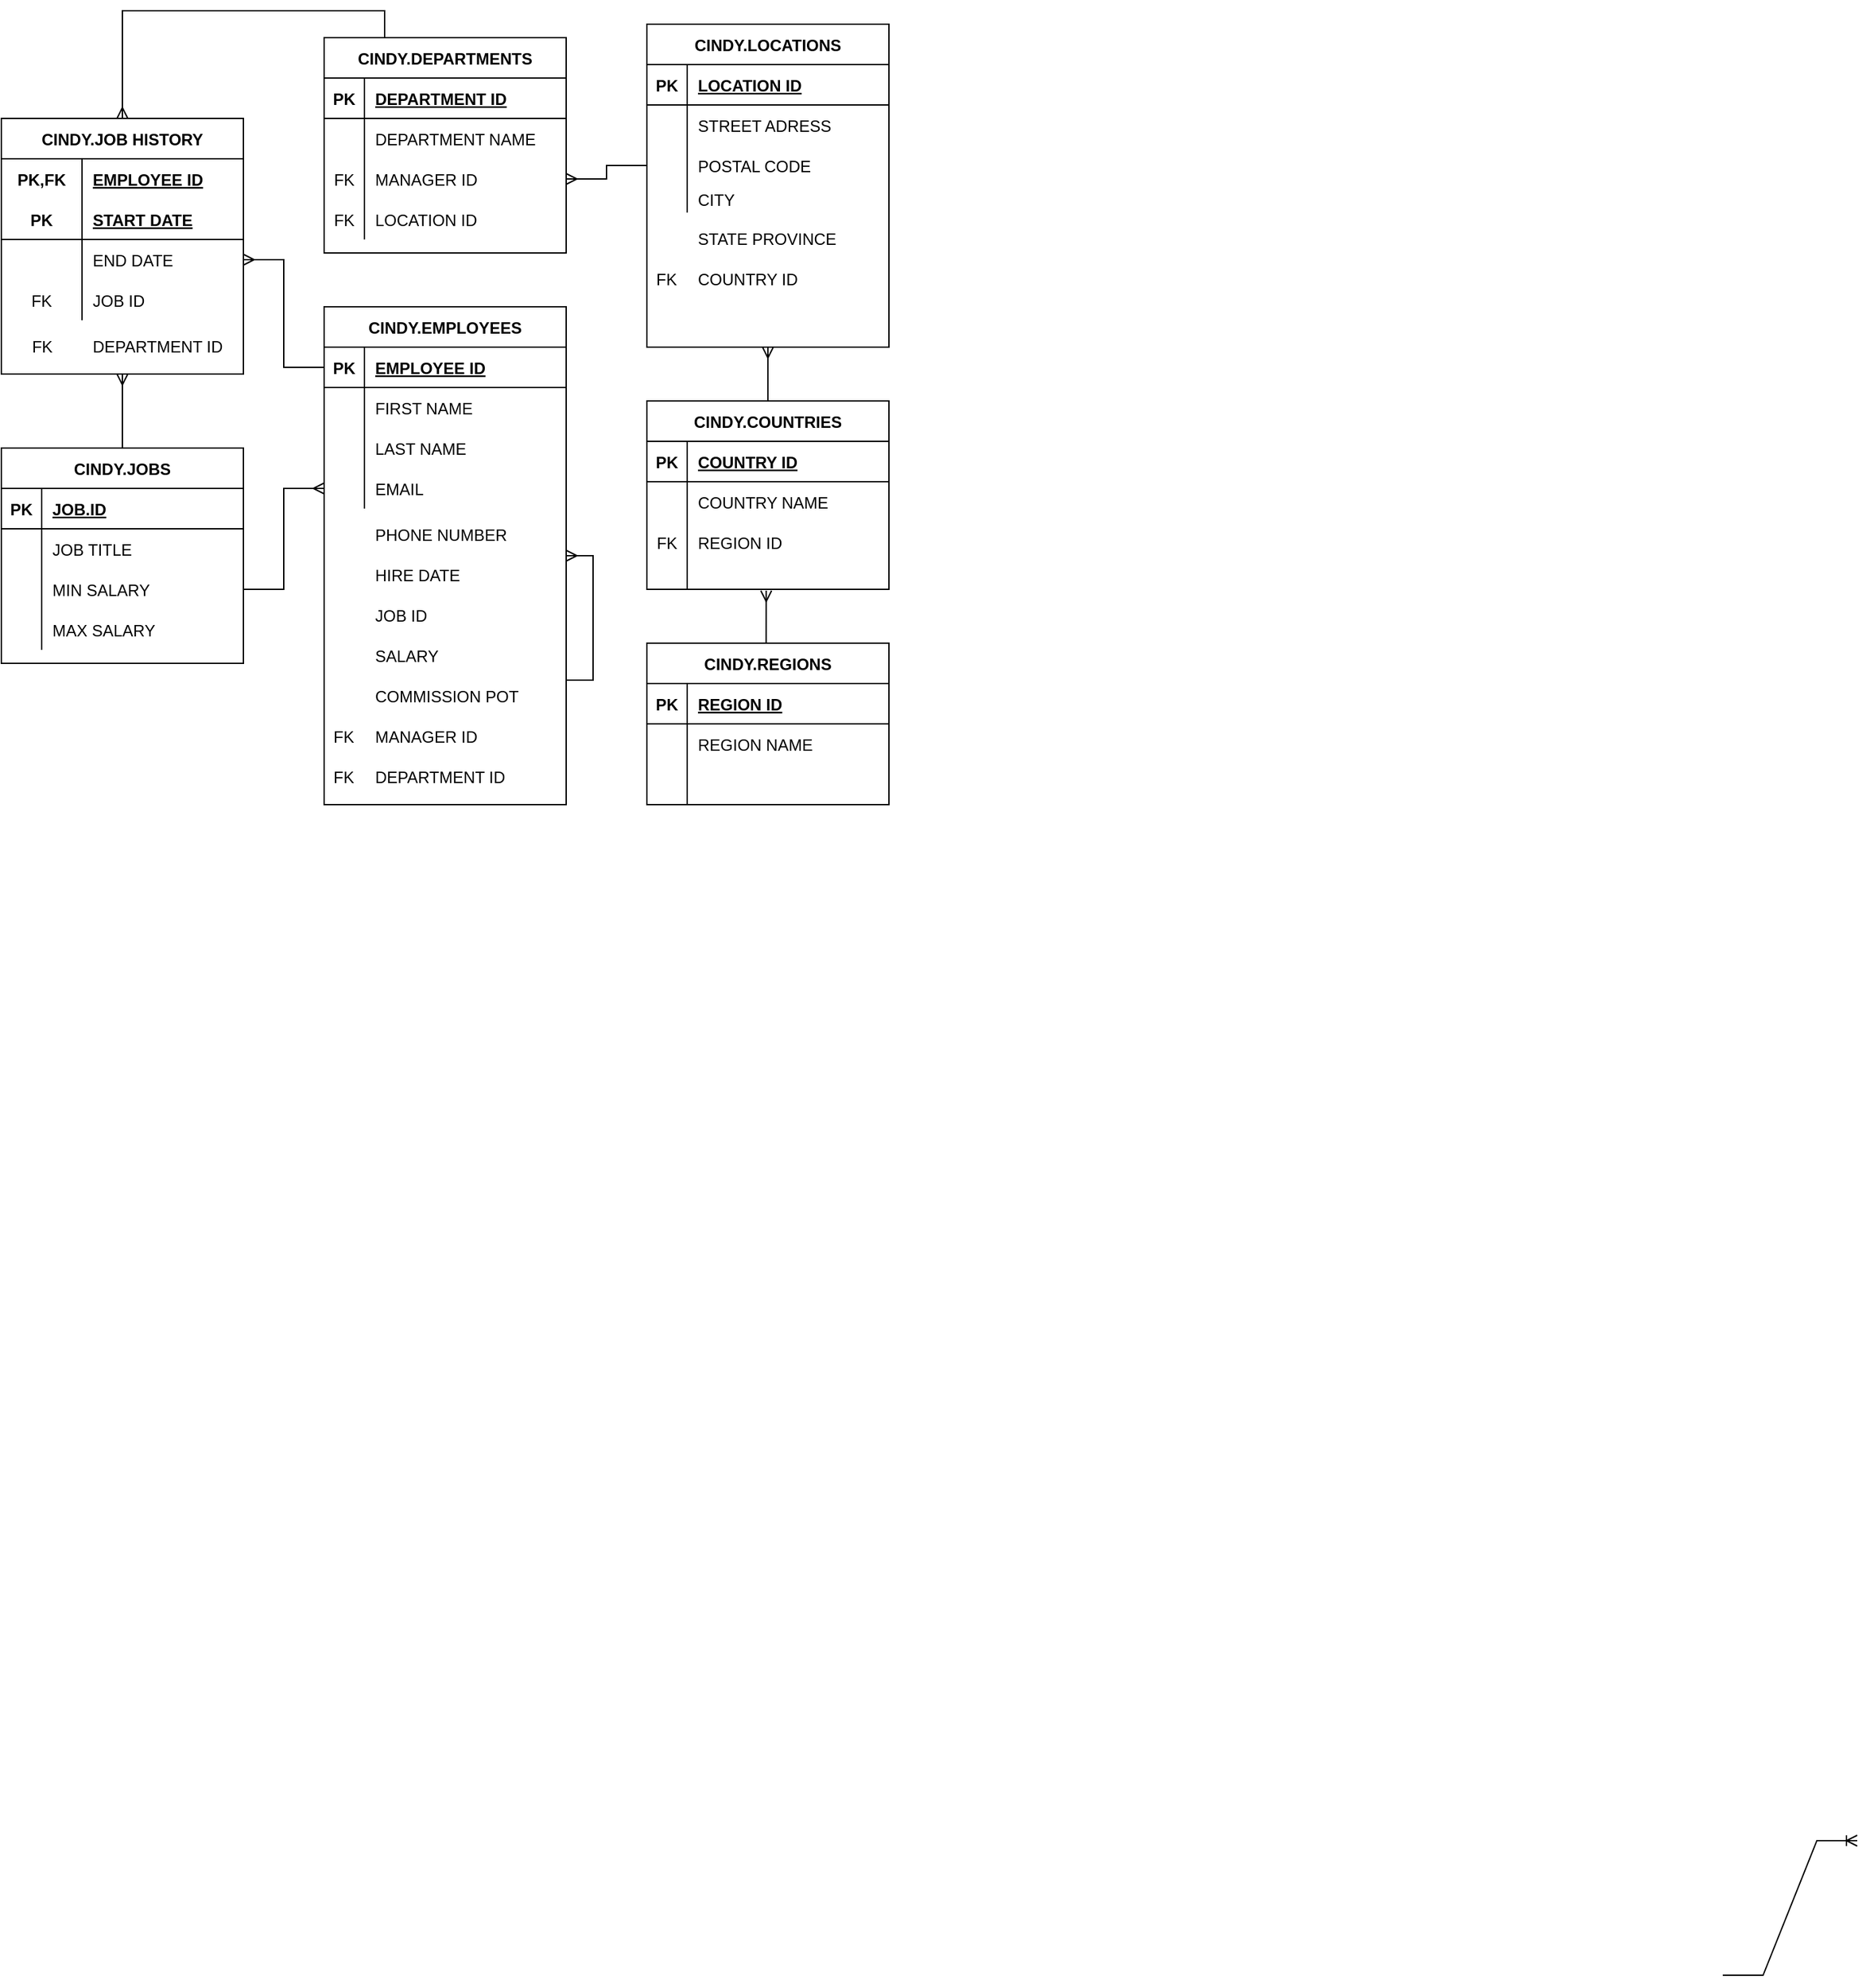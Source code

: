 <mxfile version="15.8.3" type="github">
  <diagram id="pOY-rsx9cFz3gy5gLSqU" name="Page-1">
    <mxGraphModel dx="2468" dy="2109" grid="1" gridSize="10" guides="1" tooltips="1" connect="1" arrows="1" fold="1" page="1" pageScale="1" pageWidth="850" pageHeight="1100" math="0" shadow="0">
      <root>
        <mxCell id="0" />
        <mxCell id="1" parent="0" />
        <mxCell id="lCEs-GJombNqPyr6FH18-153" style="edgeStyle=orthogonalEdgeStyle;rounded=0;orthogonalLoop=1;jettySize=auto;html=1;exitX=0.5;exitY=0;exitDx=0;exitDy=0;entryX=0.5;entryY=1;entryDx=0;entryDy=0;endArrow=ERmany;endFill=0;" edge="1" parent="1" source="lCEs-GJombNqPyr6FH18-1" target="lCEs-GJombNqPyr6FH18-27">
          <mxGeometry relative="1" as="geometry" />
        </mxCell>
        <mxCell id="lCEs-GJombNqPyr6FH18-1" value="CINDY.JOBS" style="shape=table;startSize=30;container=1;collapsible=1;childLayout=tableLayout;fixedRows=1;rowLines=0;fontStyle=1;align=center;resizeLast=1;" vertex="1" parent="1">
          <mxGeometry x="-1550" y="-745" width="180" height="160" as="geometry" />
        </mxCell>
        <mxCell id="lCEs-GJombNqPyr6FH18-2" value="" style="shape=partialRectangle;collapsible=0;dropTarget=0;pointerEvents=0;fillColor=none;top=0;left=0;bottom=1;right=0;points=[[0,0.5],[1,0.5]];portConstraint=eastwest;" vertex="1" parent="lCEs-GJombNqPyr6FH18-1">
          <mxGeometry y="30" width="180" height="30" as="geometry" />
        </mxCell>
        <mxCell id="lCEs-GJombNqPyr6FH18-3" value="PK" style="shape=partialRectangle;connectable=0;fillColor=none;top=0;left=0;bottom=0;right=0;fontStyle=1;overflow=hidden;" vertex="1" parent="lCEs-GJombNqPyr6FH18-2">
          <mxGeometry width="30" height="30" as="geometry">
            <mxRectangle width="30" height="30" as="alternateBounds" />
          </mxGeometry>
        </mxCell>
        <mxCell id="lCEs-GJombNqPyr6FH18-4" value="JOB.ID" style="shape=partialRectangle;connectable=0;fillColor=none;top=0;left=0;bottom=0;right=0;align=left;spacingLeft=6;fontStyle=5;overflow=hidden;" vertex="1" parent="lCEs-GJombNqPyr6FH18-2">
          <mxGeometry x="30" width="150" height="30" as="geometry">
            <mxRectangle width="150" height="30" as="alternateBounds" />
          </mxGeometry>
        </mxCell>
        <mxCell id="lCEs-GJombNqPyr6FH18-5" value="" style="shape=partialRectangle;collapsible=0;dropTarget=0;pointerEvents=0;fillColor=none;top=0;left=0;bottom=0;right=0;points=[[0,0.5],[1,0.5]];portConstraint=eastwest;" vertex="1" parent="lCEs-GJombNqPyr6FH18-1">
          <mxGeometry y="60" width="180" height="30" as="geometry" />
        </mxCell>
        <mxCell id="lCEs-GJombNqPyr6FH18-6" value="" style="shape=partialRectangle;connectable=0;fillColor=none;top=0;left=0;bottom=0;right=0;editable=1;overflow=hidden;" vertex="1" parent="lCEs-GJombNqPyr6FH18-5">
          <mxGeometry width="30" height="30" as="geometry">
            <mxRectangle width="30" height="30" as="alternateBounds" />
          </mxGeometry>
        </mxCell>
        <mxCell id="lCEs-GJombNqPyr6FH18-7" value="JOB TITLE " style="shape=partialRectangle;connectable=0;fillColor=none;top=0;left=0;bottom=0;right=0;align=left;spacingLeft=6;overflow=hidden;" vertex="1" parent="lCEs-GJombNqPyr6FH18-5">
          <mxGeometry x="30" width="150" height="30" as="geometry">
            <mxRectangle width="150" height="30" as="alternateBounds" />
          </mxGeometry>
        </mxCell>
        <mxCell id="lCEs-GJombNqPyr6FH18-8" value="" style="shape=partialRectangle;collapsible=0;dropTarget=0;pointerEvents=0;fillColor=none;top=0;left=0;bottom=0;right=0;points=[[0,0.5],[1,0.5]];portConstraint=eastwest;" vertex="1" parent="lCEs-GJombNqPyr6FH18-1">
          <mxGeometry y="90" width="180" height="30" as="geometry" />
        </mxCell>
        <mxCell id="lCEs-GJombNqPyr6FH18-9" value="" style="shape=partialRectangle;connectable=0;fillColor=none;top=0;left=0;bottom=0;right=0;editable=1;overflow=hidden;" vertex="1" parent="lCEs-GJombNqPyr6FH18-8">
          <mxGeometry width="30" height="30" as="geometry">
            <mxRectangle width="30" height="30" as="alternateBounds" />
          </mxGeometry>
        </mxCell>
        <mxCell id="lCEs-GJombNqPyr6FH18-10" value="MIN SALARY " style="shape=partialRectangle;connectable=0;fillColor=none;top=0;left=0;bottom=0;right=0;align=left;spacingLeft=6;overflow=hidden;" vertex="1" parent="lCEs-GJombNqPyr6FH18-8">
          <mxGeometry x="30" width="150" height="30" as="geometry">
            <mxRectangle width="150" height="30" as="alternateBounds" />
          </mxGeometry>
        </mxCell>
        <mxCell id="lCEs-GJombNqPyr6FH18-11" value="" style="shape=partialRectangle;collapsible=0;dropTarget=0;pointerEvents=0;fillColor=none;top=0;left=0;bottom=0;right=0;points=[[0,0.5],[1,0.5]];portConstraint=eastwest;" vertex="1" parent="lCEs-GJombNqPyr6FH18-1">
          <mxGeometry y="120" width="180" height="30" as="geometry" />
        </mxCell>
        <mxCell id="lCEs-GJombNqPyr6FH18-12" value="" style="shape=partialRectangle;connectable=0;fillColor=none;top=0;left=0;bottom=0;right=0;editable=1;overflow=hidden;" vertex="1" parent="lCEs-GJombNqPyr6FH18-11">
          <mxGeometry width="30" height="30" as="geometry">
            <mxRectangle width="30" height="30" as="alternateBounds" />
          </mxGeometry>
        </mxCell>
        <mxCell id="lCEs-GJombNqPyr6FH18-13" value="MAX SALARY" style="shape=partialRectangle;connectable=0;fillColor=none;top=0;left=0;bottom=0;right=0;align=left;spacingLeft=6;overflow=hidden;" vertex="1" parent="lCEs-GJombNqPyr6FH18-11">
          <mxGeometry x="30" width="150" height="30" as="geometry">
            <mxRectangle width="150" height="30" as="alternateBounds" />
          </mxGeometry>
        </mxCell>
        <mxCell id="lCEs-GJombNqPyr6FH18-27" value="CINDY.JOB HISTORY" style="shape=table;startSize=30;container=1;collapsible=1;childLayout=tableLayout;fixedRows=1;rowLines=0;fontStyle=1;align=center;resizeLast=1;" vertex="1" parent="1">
          <mxGeometry x="-1550" y="-990" width="180" height="190" as="geometry" />
        </mxCell>
        <mxCell id="lCEs-GJombNqPyr6FH18-28" value="" style="shape=partialRectangle;collapsible=0;dropTarget=0;pointerEvents=0;fillColor=none;top=0;left=0;bottom=0;right=0;points=[[0,0.5],[1,0.5]];portConstraint=eastwest;" vertex="1" parent="lCEs-GJombNqPyr6FH18-27">
          <mxGeometry y="30" width="180" height="30" as="geometry" />
        </mxCell>
        <mxCell id="lCEs-GJombNqPyr6FH18-29" value="PK,FK" style="shape=partialRectangle;connectable=0;fillColor=none;top=0;left=0;bottom=0;right=0;fontStyle=1;overflow=hidden;" vertex="1" parent="lCEs-GJombNqPyr6FH18-28">
          <mxGeometry width="60" height="30" as="geometry">
            <mxRectangle width="60" height="30" as="alternateBounds" />
          </mxGeometry>
        </mxCell>
        <mxCell id="lCEs-GJombNqPyr6FH18-30" value="EMPLOYEE ID" style="shape=partialRectangle;connectable=0;fillColor=none;top=0;left=0;bottom=0;right=0;align=left;spacingLeft=6;fontStyle=5;overflow=hidden;" vertex="1" parent="lCEs-GJombNqPyr6FH18-28">
          <mxGeometry x="60" width="120" height="30" as="geometry">
            <mxRectangle width="120" height="30" as="alternateBounds" />
          </mxGeometry>
        </mxCell>
        <mxCell id="lCEs-GJombNqPyr6FH18-31" value="" style="shape=partialRectangle;collapsible=0;dropTarget=0;pointerEvents=0;fillColor=none;top=0;left=0;bottom=1;right=0;points=[[0,0.5],[1,0.5]];portConstraint=eastwest;" vertex="1" parent="lCEs-GJombNqPyr6FH18-27">
          <mxGeometry y="60" width="180" height="30" as="geometry" />
        </mxCell>
        <mxCell id="lCEs-GJombNqPyr6FH18-32" value="PK" style="shape=partialRectangle;connectable=0;fillColor=none;top=0;left=0;bottom=0;right=0;fontStyle=1;overflow=hidden;" vertex="1" parent="lCEs-GJombNqPyr6FH18-31">
          <mxGeometry width="60" height="30" as="geometry">
            <mxRectangle width="60" height="30" as="alternateBounds" />
          </mxGeometry>
        </mxCell>
        <mxCell id="lCEs-GJombNqPyr6FH18-33" value="START DATE" style="shape=partialRectangle;connectable=0;fillColor=none;top=0;left=0;bottom=0;right=0;align=left;spacingLeft=6;fontStyle=5;overflow=hidden;" vertex="1" parent="lCEs-GJombNqPyr6FH18-31">
          <mxGeometry x="60" width="120" height="30" as="geometry">
            <mxRectangle width="120" height="30" as="alternateBounds" />
          </mxGeometry>
        </mxCell>
        <mxCell id="lCEs-GJombNqPyr6FH18-34" value="" style="shape=partialRectangle;collapsible=0;dropTarget=0;pointerEvents=0;fillColor=none;top=0;left=0;bottom=0;right=0;points=[[0,0.5],[1,0.5]];portConstraint=eastwest;" vertex="1" parent="lCEs-GJombNqPyr6FH18-27">
          <mxGeometry y="90" width="180" height="30" as="geometry" />
        </mxCell>
        <mxCell id="lCEs-GJombNqPyr6FH18-35" value="" style="shape=partialRectangle;connectable=0;fillColor=none;top=0;left=0;bottom=0;right=0;editable=1;overflow=hidden;" vertex="1" parent="lCEs-GJombNqPyr6FH18-34">
          <mxGeometry width="60" height="30" as="geometry">
            <mxRectangle width="60" height="30" as="alternateBounds" />
          </mxGeometry>
        </mxCell>
        <mxCell id="lCEs-GJombNqPyr6FH18-36" value="END DATE" style="shape=partialRectangle;connectable=0;fillColor=none;top=0;left=0;bottom=0;right=0;align=left;spacingLeft=6;overflow=hidden;" vertex="1" parent="lCEs-GJombNqPyr6FH18-34">
          <mxGeometry x="60" width="120" height="30" as="geometry">
            <mxRectangle width="120" height="30" as="alternateBounds" />
          </mxGeometry>
        </mxCell>
        <mxCell id="lCEs-GJombNqPyr6FH18-37" value="" style="shape=partialRectangle;collapsible=0;dropTarget=0;pointerEvents=0;fillColor=none;top=0;left=0;bottom=0;right=0;points=[[0,0.5],[1,0.5]];portConstraint=eastwest;" vertex="1" parent="lCEs-GJombNqPyr6FH18-27">
          <mxGeometry y="120" width="180" height="30" as="geometry" />
        </mxCell>
        <mxCell id="lCEs-GJombNqPyr6FH18-38" value="FK" style="shape=partialRectangle;connectable=0;fillColor=none;top=0;left=0;bottom=0;right=0;editable=1;overflow=hidden;" vertex="1" parent="lCEs-GJombNqPyr6FH18-37">
          <mxGeometry width="60" height="30" as="geometry">
            <mxRectangle width="60" height="30" as="alternateBounds" />
          </mxGeometry>
        </mxCell>
        <mxCell id="lCEs-GJombNqPyr6FH18-39" value="JOB ID" style="shape=partialRectangle;connectable=0;fillColor=none;top=0;left=0;bottom=0;right=0;align=left;spacingLeft=6;overflow=hidden;" vertex="1" parent="lCEs-GJombNqPyr6FH18-37">
          <mxGeometry x="60" width="120" height="30" as="geometry">
            <mxRectangle width="120" height="30" as="alternateBounds" />
          </mxGeometry>
        </mxCell>
        <mxCell id="lCEs-GJombNqPyr6FH18-137" style="edgeStyle=orthogonalEdgeStyle;rounded=0;orthogonalLoop=1;jettySize=auto;html=1;exitX=0.25;exitY=0;exitDx=0;exitDy=0;entryX=0.5;entryY=0;entryDx=0;entryDy=0;endArrow=ERmany;endFill=0;" edge="1" parent="1" source="lCEs-GJombNqPyr6FH18-40" target="lCEs-GJombNqPyr6FH18-27">
          <mxGeometry relative="1" as="geometry" />
        </mxCell>
        <mxCell id="lCEs-GJombNqPyr6FH18-40" value="CINDY.DEPARTMENTS" style="shape=table;startSize=30;container=1;collapsible=1;childLayout=tableLayout;fixedRows=1;rowLines=0;fontStyle=1;align=center;resizeLast=1;" vertex="1" parent="1">
          <mxGeometry x="-1310" y="-1050" width="180" height="160" as="geometry" />
        </mxCell>
        <mxCell id="lCEs-GJombNqPyr6FH18-41" value="" style="shape=partialRectangle;collapsible=0;dropTarget=0;pointerEvents=0;fillColor=none;top=0;left=0;bottom=1;right=0;points=[[0,0.5],[1,0.5]];portConstraint=eastwest;" vertex="1" parent="lCEs-GJombNqPyr6FH18-40">
          <mxGeometry y="30" width="180" height="30" as="geometry" />
        </mxCell>
        <mxCell id="lCEs-GJombNqPyr6FH18-42" value="PK" style="shape=partialRectangle;connectable=0;fillColor=none;top=0;left=0;bottom=0;right=0;fontStyle=1;overflow=hidden;" vertex="1" parent="lCEs-GJombNqPyr6FH18-41">
          <mxGeometry width="30" height="30" as="geometry">
            <mxRectangle width="30" height="30" as="alternateBounds" />
          </mxGeometry>
        </mxCell>
        <mxCell id="lCEs-GJombNqPyr6FH18-43" value="DEPARTMENT ID" style="shape=partialRectangle;connectable=0;fillColor=none;top=0;left=0;bottom=0;right=0;align=left;spacingLeft=6;fontStyle=5;overflow=hidden;" vertex="1" parent="lCEs-GJombNqPyr6FH18-41">
          <mxGeometry x="30" width="150" height="30" as="geometry">
            <mxRectangle width="150" height="30" as="alternateBounds" />
          </mxGeometry>
        </mxCell>
        <mxCell id="lCEs-GJombNqPyr6FH18-44" value="" style="shape=partialRectangle;collapsible=0;dropTarget=0;pointerEvents=0;fillColor=none;top=0;left=0;bottom=0;right=0;points=[[0,0.5],[1,0.5]];portConstraint=eastwest;" vertex="1" parent="lCEs-GJombNqPyr6FH18-40">
          <mxGeometry y="60" width="180" height="30" as="geometry" />
        </mxCell>
        <mxCell id="lCEs-GJombNqPyr6FH18-45" value="" style="shape=partialRectangle;connectable=0;fillColor=none;top=0;left=0;bottom=0;right=0;editable=1;overflow=hidden;" vertex="1" parent="lCEs-GJombNqPyr6FH18-44">
          <mxGeometry width="30" height="30" as="geometry">
            <mxRectangle width="30" height="30" as="alternateBounds" />
          </mxGeometry>
        </mxCell>
        <mxCell id="lCEs-GJombNqPyr6FH18-46" value="DEPARTMENT NAME" style="shape=partialRectangle;connectable=0;fillColor=none;top=0;left=0;bottom=0;right=0;align=left;spacingLeft=6;overflow=hidden;" vertex="1" parent="lCEs-GJombNqPyr6FH18-44">
          <mxGeometry x="30" width="150" height="30" as="geometry">
            <mxRectangle width="150" height="30" as="alternateBounds" />
          </mxGeometry>
        </mxCell>
        <mxCell id="lCEs-GJombNqPyr6FH18-47" value="" style="shape=partialRectangle;collapsible=0;dropTarget=0;pointerEvents=0;fillColor=none;top=0;left=0;bottom=0;right=0;points=[[0,0.5],[1,0.5]];portConstraint=eastwest;" vertex="1" parent="lCEs-GJombNqPyr6FH18-40">
          <mxGeometry y="90" width="180" height="30" as="geometry" />
        </mxCell>
        <mxCell id="lCEs-GJombNqPyr6FH18-48" value="FK" style="shape=partialRectangle;connectable=0;fillColor=none;top=0;left=0;bottom=0;right=0;editable=1;overflow=hidden;" vertex="1" parent="lCEs-GJombNqPyr6FH18-47">
          <mxGeometry width="30" height="30" as="geometry">
            <mxRectangle width="30" height="30" as="alternateBounds" />
          </mxGeometry>
        </mxCell>
        <mxCell id="lCEs-GJombNqPyr6FH18-49" value="MANAGER ID " style="shape=partialRectangle;connectable=0;fillColor=none;top=0;left=0;bottom=0;right=0;align=left;spacingLeft=6;overflow=hidden;" vertex="1" parent="lCEs-GJombNqPyr6FH18-47">
          <mxGeometry x="30" width="150" height="30" as="geometry">
            <mxRectangle width="150" height="30" as="alternateBounds" />
          </mxGeometry>
        </mxCell>
        <mxCell id="lCEs-GJombNqPyr6FH18-50" value="" style="shape=partialRectangle;collapsible=0;dropTarget=0;pointerEvents=0;fillColor=none;top=0;left=0;bottom=0;right=0;points=[[0,0.5],[1,0.5]];portConstraint=eastwest;" vertex="1" parent="lCEs-GJombNqPyr6FH18-40">
          <mxGeometry y="120" width="180" height="30" as="geometry" />
        </mxCell>
        <mxCell id="lCEs-GJombNqPyr6FH18-51" value="FK" style="shape=partialRectangle;connectable=0;fillColor=none;top=0;left=0;bottom=0;right=0;editable=1;overflow=hidden;" vertex="1" parent="lCEs-GJombNqPyr6FH18-50">
          <mxGeometry width="30" height="30" as="geometry">
            <mxRectangle width="30" height="30" as="alternateBounds" />
          </mxGeometry>
        </mxCell>
        <mxCell id="lCEs-GJombNqPyr6FH18-52" value="LOCATION ID " style="shape=partialRectangle;connectable=0;fillColor=none;top=0;left=0;bottom=0;right=0;align=left;spacingLeft=6;overflow=hidden;" vertex="1" parent="lCEs-GJombNqPyr6FH18-50">
          <mxGeometry x="30" width="150" height="30" as="geometry">
            <mxRectangle width="150" height="30" as="alternateBounds" />
          </mxGeometry>
        </mxCell>
        <mxCell id="lCEs-GJombNqPyr6FH18-53" value="CINDY.EMPLOYEES" style="shape=table;startSize=30;container=1;collapsible=1;childLayout=tableLayout;fixedRows=1;rowLines=0;fontStyle=1;align=center;resizeLast=1;" vertex="1" parent="1">
          <mxGeometry x="-1310" y="-850" width="180" height="370" as="geometry" />
        </mxCell>
        <mxCell id="lCEs-GJombNqPyr6FH18-54" value="" style="shape=partialRectangle;collapsible=0;dropTarget=0;pointerEvents=0;fillColor=none;top=0;left=0;bottom=1;right=0;points=[[0,0.5],[1,0.5]];portConstraint=eastwest;" vertex="1" parent="lCEs-GJombNqPyr6FH18-53">
          <mxGeometry y="30" width="180" height="30" as="geometry" />
        </mxCell>
        <mxCell id="lCEs-GJombNqPyr6FH18-55" value="PK" style="shape=partialRectangle;connectable=0;fillColor=none;top=0;left=0;bottom=0;right=0;fontStyle=1;overflow=hidden;" vertex="1" parent="lCEs-GJombNqPyr6FH18-54">
          <mxGeometry width="30" height="30" as="geometry">
            <mxRectangle width="30" height="30" as="alternateBounds" />
          </mxGeometry>
        </mxCell>
        <mxCell id="lCEs-GJombNqPyr6FH18-56" value="EMPLOYEE ID" style="shape=partialRectangle;connectable=0;fillColor=none;top=0;left=0;bottom=0;right=0;align=left;spacingLeft=6;fontStyle=5;overflow=hidden;" vertex="1" parent="lCEs-GJombNqPyr6FH18-54">
          <mxGeometry x="30" width="150" height="30" as="geometry">
            <mxRectangle width="150" height="30" as="alternateBounds" />
          </mxGeometry>
        </mxCell>
        <mxCell id="lCEs-GJombNqPyr6FH18-57" value="" style="shape=partialRectangle;collapsible=0;dropTarget=0;pointerEvents=0;fillColor=none;top=0;left=0;bottom=0;right=0;points=[[0,0.5],[1,0.5]];portConstraint=eastwest;" vertex="1" parent="lCEs-GJombNqPyr6FH18-53">
          <mxGeometry y="60" width="180" height="30" as="geometry" />
        </mxCell>
        <mxCell id="lCEs-GJombNqPyr6FH18-58" value="" style="shape=partialRectangle;connectable=0;fillColor=none;top=0;left=0;bottom=0;right=0;editable=1;overflow=hidden;" vertex="1" parent="lCEs-GJombNqPyr6FH18-57">
          <mxGeometry width="30" height="30" as="geometry">
            <mxRectangle width="30" height="30" as="alternateBounds" />
          </mxGeometry>
        </mxCell>
        <mxCell id="lCEs-GJombNqPyr6FH18-59" value="FIRST NAME" style="shape=partialRectangle;connectable=0;fillColor=none;top=0;left=0;bottom=0;right=0;align=left;spacingLeft=6;overflow=hidden;" vertex="1" parent="lCEs-GJombNqPyr6FH18-57">
          <mxGeometry x="30" width="150" height="30" as="geometry">
            <mxRectangle width="150" height="30" as="alternateBounds" />
          </mxGeometry>
        </mxCell>
        <mxCell id="lCEs-GJombNqPyr6FH18-60" value="" style="shape=partialRectangle;collapsible=0;dropTarget=0;pointerEvents=0;fillColor=none;top=0;left=0;bottom=0;right=0;points=[[0,0.5],[1,0.5]];portConstraint=eastwest;" vertex="1" parent="lCEs-GJombNqPyr6FH18-53">
          <mxGeometry y="90" width="180" height="30" as="geometry" />
        </mxCell>
        <mxCell id="lCEs-GJombNqPyr6FH18-61" value="" style="shape=partialRectangle;connectable=0;fillColor=none;top=0;left=0;bottom=0;right=0;editable=1;overflow=hidden;" vertex="1" parent="lCEs-GJombNqPyr6FH18-60">
          <mxGeometry width="30" height="30" as="geometry">
            <mxRectangle width="30" height="30" as="alternateBounds" />
          </mxGeometry>
        </mxCell>
        <mxCell id="lCEs-GJombNqPyr6FH18-62" value="LAST NAME" style="shape=partialRectangle;connectable=0;fillColor=none;top=0;left=0;bottom=0;right=0;align=left;spacingLeft=6;overflow=hidden;" vertex="1" parent="lCEs-GJombNqPyr6FH18-60">
          <mxGeometry x="30" width="150" height="30" as="geometry">
            <mxRectangle width="150" height="30" as="alternateBounds" />
          </mxGeometry>
        </mxCell>
        <mxCell id="lCEs-GJombNqPyr6FH18-63" value="" style="shape=partialRectangle;collapsible=0;dropTarget=0;pointerEvents=0;fillColor=none;top=0;left=0;bottom=0;right=0;points=[[0,0.5],[1,0.5]];portConstraint=eastwest;" vertex="1" parent="lCEs-GJombNqPyr6FH18-53">
          <mxGeometry y="120" width="180" height="30" as="geometry" />
        </mxCell>
        <mxCell id="lCEs-GJombNqPyr6FH18-64" value="" style="shape=partialRectangle;connectable=0;fillColor=none;top=0;left=0;bottom=0;right=0;editable=1;overflow=hidden;" vertex="1" parent="lCEs-GJombNqPyr6FH18-63">
          <mxGeometry width="30" height="30" as="geometry">
            <mxRectangle width="30" height="30" as="alternateBounds" />
          </mxGeometry>
        </mxCell>
        <mxCell id="lCEs-GJombNqPyr6FH18-65" value="EMAIL" style="shape=partialRectangle;connectable=0;fillColor=none;top=0;left=0;bottom=0;right=0;align=left;spacingLeft=6;overflow=hidden;" vertex="1" parent="lCEs-GJombNqPyr6FH18-63">
          <mxGeometry x="30" width="150" height="30" as="geometry">
            <mxRectangle width="150" height="30" as="alternateBounds" />
          </mxGeometry>
        </mxCell>
        <mxCell id="lCEs-GJombNqPyr6FH18-66" value="CINDY.LOCATIONS" style="shape=table;startSize=30;container=1;collapsible=1;childLayout=tableLayout;fixedRows=1;rowLines=0;fontStyle=1;align=center;resizeLast=1;" vertex="1" parent="1">
          <mxGeometry x="-1070" y="-1060" width="180" height="240" as="geometry" />
        </mxCell>
        <mxCell id="lCEs-GJombNqPyr6FH18-67" value="" style="shape=partialRectangle;collapsible=0;dropTarget=0;pointerEvents=0;fillColor=none;top=0;left=0;bottom=1;right=0;points=[[0,0.5],[1,0.5]];portConstraint=eastwest;" vertex="1" parent="lCEs-GJombNqPyr6FH18-66">
          <mxGeometry y="30" width="180" height="30" as="geometry" />
        </mxCell>
        <mxCell id="lCEs-GJombNqPyr6FH18-68" value="PK" style="shape=partialRectangle;connectable=0;fillColor=none;top=0;left=0;bottom=0;right=0;fontStyle=1;overflow=hidden;" vertex="1" parent="lCEs-GJombNqPyr6FH18-67">
          <mxGeometry width="30" height="30" as="geometry">
            <mxRectangle width="30" height="30" as="alternateBounds" />
          </mxGeometry>
        </mxCell>
        <mxCell id="lCEs-GJombNqPyr6FH18-69" value="LOCATION ID" style="shape=partialRectangle;connectable=0;fillColor=none;top=0;left=0;bottom=0;right=0;align=left;spacingLeft=6;fontStyle=5;overflow=hidden;" vertex="1" parent="lCEs-GJombNqPyr6FH18-67">
          <mxGeometry x="30" width="150" height="30" as="geometry">
            <mxRectangle width="150" height="30" as="alternateBounds" />
          </mxGeometry>
        </mxCell>
        <mxCell id="lCEs-GJombNqPyr6FH18-70" value="" style="shape=partialRectangle;collapsible=0;dropTarget=0;pointerEvents=0;fillColor=none;top=0;left=0;bottom=0;right=0;points=[[0,0.5],[1,0.5]];portConstraint=eastwest;" vertex="1" parent="lCEs-GJombNqPyr6FH18-66">
          <mxGeometry y="60" width="180" height="30" as="geometry" />
        </mxCell>
        <mxCell id="lCEs-GJombNqPyr6FH18-71" value="" style="shape=partialRectangle;connectable=0;fillColor=none;top=0;left=0;bottom=0;right=0;editable=1;overflow=hidden;" vertex="1" parent="lCEs-GJombNqPyr6FH18-70">
          <mxGeometry width="30" height="30" as="geometry">
            <mxRectangle width="30" height="30" as="alternateBounds" />
          </mxGeometry>
        </mxCell>
        <mxCell id="lCEs-GJombNqPyr6FH18-72" value="STREET ADRESS" style="shape=partialRectangle;connectable=0;fillColor=none;top=0;left=0;bottom=0;right=0;align=left;spacingLeft=6;overflow=hidden;" vertex="1" parent="lCEs-GJombNqPyr6FH18-70">
          <mxGeometry x="30" width="150" height="30" as="geometry">
            <mxRectangle width="150" height="30" as="alternateBounds" />
          </mxGeometry>
        </mxCell>
        <mxCell id="lCEs-GJombNqPyr6FH18-73" value="" style="shape=partialRectangle;collapsible=0;dropTarget=0;pointerEvents=0;fillColor=none;top=0;left=0;bottom=0;right=0;points=[[0,0.5],[1,0.5]];portConstraint=eastwest;" vertex="1" parent="lCEs-GJombNqPyr6FH18-66">
          <mxGeometry y="90" width="180" height="30" as="geometry" />
        </mxCell>
        <mxCell id="lCEs-GJombNqPyr6FH18-74" value="" style="shape=partialRectangle;connectable=0;fillColor=none;top=0;left=0;bottom=0;right=0;editable=1;overflow=hidden;" vertex="1" parent="lCEs-GJombNqPyr6FH18-73">
          <mxGeometry width="30" height="30" as="geometry">
            <mxRectangle width="30" height="30" as="alternateBounds" />
          </mxGeometry>
        </mxCell>
        <mxCell id="lCEs-GJombNqPyr6FH18-75" value="POSTAL CODE" style="shape=partialRectangle;connectable=0;fillColor=none;top=0;left=0;bottom=0;right=0;align=left;spacingLeft=6;overflow=hidden;" vertex="1" parent="lCEs-GJombNqPyr6FH18-73">
          <mxGeometry x="30" width="150" height="30" as="geometry">
            <mxRectangle width="150" height="30" as="alternateBounds" />
          </mxGeometry>
        </mxCell>
        <mxCell id="lCEs-GJombNqPyr6FH18-76" value="" style="shape=partialRectangle;collapsible=0;dropTarget=0;pointerEvents=0;fillColor=none;top=0;left=0;bottom=0;right=0;points=[[0,0.5],[1,0.5]];portConstraint=eastwest;" vertex="1" parent="lCEs-GJombNqPyr6FH18-66">
          <mxGeometry y="120" width="180" height="20" as="geometry" />
        </mxCell>
        <mxCell id="lCEs-GJombNqPyr6FH18-77" value="" style="shape=partialRectangle;connectable=0;fillColor=none;top=0;left=0;bottom=0;right=0;editable=1;overflow=hidden;" vertex="1" parent="lCEs-GJombNqPyr6FH18-76">
          <mxGeometry width="30" height="20" as="geometry">
            <mxRectangle width="30" height="20" as="alternateBounds" />
          </mxGeometry>
        </mxCell>
        <mxCell id="lCEs-GJombNqPyr6FH18-78" value="CITY" style="shape=partialRectangle;connectable=0;fillColor=none;top=0;left=0;bottom=0;right=0;align=left;spacingLeft=6;overflow=hidden;" vertex="1" parent="lCEs-GJombNqPyr6FH18-76">
          <mxGeometry x="30" width="150" height="20" as="geometry">
            <mxRectangle width="150" height="20" as="alternateBounds" />
          </mxGeometry>
        </mxCell>
        <mxCell id="lCEs-GJombNqPyr6FH18-140" style="edgeStyle=orthogonalEdgeStyle;rounded=0;orthogonalLoop=1;jettySize=auto;html=1;exitX=0.5;exitY=0;exitDx=0;exitDy=0;entryX=0.5;entryY=1;entryDx=0;entryDy=0;endArrow=ERmany;endFill=0;" edge="1" parent="1" source="lCEs-GJombNqPyr6FH18-79" target="lCEs-GJombNqPyr6FH18-66">
          <mxGeometry relative="1" as="geometry" />
        </mxCell>
        <mxCell id="lCEs-GJombNqPyr6FH18-79" value="CINDY.COUNTRIES" style="shape=table;startSize=30;container=1;collapsible=1;childLayout=tableLayout;fixedRows=1;rowLines=0;fontStyle=1;align=center;resizeLast=1;" vertex="1" parent="1">
          <mxGeometry x="-1070" y="-780" width="180" height="140" as="geometry" />
        </mxCell>
        <mxCell id="lCEs-GJombNqPyr6FH18-80" value="" style="shape=partialRectangle;collapsible=0;dropTarget=0;pointerEvents=0;fillColor=none;top=0;left=0;bottom=1;right=0;points=[[0,0.5],[1,0.5]];portConstraint=eastwest;" vertex="1" parent="lCEs-GJombNqPyr6FH18-79">
          <mxGeometry y="30" width="180" height="30" as="geometry" />
        </mxCell>
        <mxCell id="lCEs-GJombNqPyr6FH18-81" value="PK" style="shape=partialRectangle;connectable=0;fillColor=none;top=0;left=0;bottom=0;right=0;fontStyle=1;overflow=hidden;" vertex="1" parent="lCEs-GJombNqPyr6FH18-80">
          <mxGeometry width="30" height="30" as="geometry">
            <mxRectangle width="30" height="30" as="alternateBounds" />
          </mxGeometry>
        </mxCell>
        <mxCell id="lCEs-GJombNqPyr6FH18-82" value="COUNTRY ID" style="shape=partialRectangle;connectable=0;fillColor=none;top=0;left=0;bottom=0;right=0;align=left;spacingLeft=6;fontStyle=5;overflow=hidden;" vertex="1" parent="lCEs-GJombNqPyr6FH18-80">
          <mxGeometry x="30" width="150" height="30" as="geometry">
            <mxRectangle width="150" height="30" as="alternateBounds" />
          </mxGeometry>
        </mxCell>
        <mxCell id="lCEs-GJombNqPyr6FH18-83" value="" style="shape=partialRectangle;collapsible=0;dropTarget=0;pointerEvents=0;fillColor=none;top=0;left=0;bottom=0;right=0;points=[[0,0.5],[1,0.5]];portConstraint=eastwest;" vertex="1" parent="lCEs-GJombNqPyr6FH18-79">
          <mxGeometry y="60" width="180" height="30" as="geometry" />
        </mxCell>
        <mxCell id="lCEs-GJombNqPyr6FH18-84" value="" style="shape=partialRectangle;connectable=0;fillColor=none;top=0;left=0;bottom=0;right=0;editable=1;overflow=hidden;" vertex="1" parent="lCEs-GJombNqPyr6FH18-83">
          <mxGeometry width="30" height="30" as="geometry">
            <mxRectangle width="30" height="30" as="alternateBounds" />
          </mxGeometry>
        </mxCell>
        <mxCell id="lCEs-GJombNqPyr6FH18-85" value="COUNTRY NAME" style="shape=partialRectangle;connectable=0;fillColor=none;top=0;left=0;bottom=0;right=0;align=left;spacingLeft=6;overflow=hidden;" vertex="1" parent="lCEs-GJombNqPyr6FH18-83">
          <mxGeometry x="30" width="150" height="30" as="geometry">
            <mxRectangle width="150" height="30" as="alternateBounds" />
          </mxGeometry>
        </mxCell>
        <mxCell id="lCEs-GJombNqPyr6FH18-86" value="" style="shape=partialRectangle;collapsible=0;dropTarget=0;pointerEvents=0;fillColor=none;top=0;left=0;bottom=0;right=0;points=[[0,0.5],[1,0.5]];portConstraint=eastwest;" vertex="1" parent="lCEs-GJombNqPyr6FH18-79">
          <mxGeometry y="90" width="180" height="30" as="geometry" />
        </mxCell>
        <mxCell id="lCEs-GJombNqPyr6FH18-87" value="FK" style="shape=partialRectangle;connectable=0;fillColor=none;top=0;left=0;bottom=0;right=0;editable=1;overflow=hidden;" vertex="1" parent="lCEs-GJombNqPyr6FH18-86">
          <mxGeometry width="30" height="30" as="geometry">
            <mxRectangle width="30" height="30" as="alternateBounds" />
          </mxGeometry>
        </mxCell>
        <mxCell id="lCEs-GJombNqPyr6FH18-88" value="REGION ID" style="shape=partialRectangle;connectable=0;fillColor=none;top=0;left=0;bottom=0;right=0;align=left;spacingLeft=6;overflow=hidden;" vertex="1" parent="lCEs-GJombNqPyr6FH18-86">
          <mxGeometry x="30" width="150" height="30" as="geometry">
            <mxRectangle width="150" height="30" as="alternateBounds" />
          </mxGeometry>
        </mxCell>
        <mxCell id="lCEs-GJombNqPyr6FH18-89" value="" style="shape=partialRectangle;collapsible=0;dropTarget=0;pointerEvents=0;fillColor=none;top=0;left=0;bottom=0;right=0;points=[[0,0.5],[1,0.5]];portConstraint=eastwest;" vertex="1" parent="lCEs-GJombNqPyr6FH18-79">
          <mxGeometry y="120" width="180" height="20" as="geometry" />
        </mxCell>
        <mxCell id="lCEs-GJombNqPyr6FH18-90" value="" style="shape=partialRectangle;connectable=0;fillColor=none;top=0;left=0;bottom=0;right=0;editable=1;overflow=hidden;" vertex="1" parent="lCEs-GJombNqPyr6FH18-89">
          <mxGeometry width="30" height="20" as="geometry">
            <mxRectangle width="30" height="20" as="alternateBounds" />
          </mxGeometry>
        </mxCell>
        <mxCell id="lCEs-GJombNqPyr6FH18-91" value="" style="shape=partialRectangle;connectable=0;fillColor=none;top=0;left=0;bottom=0;right=0;align=left;spacingLeft=6;overflow=hidden;" vertex="1" parent="lCEs-GJombNqPyr6FH18-89">
          <mxGeometry x="30" width="150" height="20" as="geometry">
            <mxRectangle width="150" height="20" as="alternateBounds" />
          </mxGeometry>
        </mxCell>
        <mxCell id="lCEs-GJombNqPyr6FH18-141" style="edgeStyle=orthogonalEdgeStyle;rounded=0;orthogonalLoop=1;jettySize=auto;html=1;exitX=0.5;exitY=0;exitDx=0;exitDy=0;entryX=0.493;entryY=1.05;entryDx=0;entryDy=0;entryPerimeter=0;endArrow=ERmany;endFill=0;" edge="1" parent="1" source="lCEs-GJombNqPyr6FH18-93" target="lCEs-GJombNqPyr6FH18-89">
          <mxGeometry relative="1" as="geometry" />
        </mxCell>
        <mxCell id="lCEs-GJombNqPyr6FH18-93" value="CINDY.REGIONS" style="shape=table;startSize=30;container=1;collapsible=1;childLayout=tableLayout;fixedRows=1;rowLines=0;fontStyle=1;align=center;resizeLast=1;" vertex="1" parent="1">
          <mxGeometry x="-1070" y="-600" width="180" height="120" as="geometry" />
        </mxCell>
        <mxCell id="lCEs-GJombNqPyr6FH18-94" value="" style="shape=partialRectangle;collapsible=0;dropTarget=0;pointerEvents=0;fillColor=none;top=0;left=0;bottom=1;right=0;points=[[0,0.5],[1,0.5]];portConstraint=eastwest;" vertex="1" parent="lCEs-GJombNqPyr6FH18-93">
          <mxGeometry y="30" width="180" height="30" as="geometry" />
        </mxCell>
        <mxCell id="lCEs-GJombNqPyr6FH18-95" value="PK" style="shape=partialRectangle;connectable=0;fillColor=none;top=0;left=0;bottom=0;right=0;fontStyle=1;overflow=hidden;" vertex="1" parent="lCEs-GJombNqPyr6FH18-94">
          <mxGeometry width="30" height="30" as="geometry">
            <mxRectangle width="30" height="30" as="alternateBounds" />
          </mxGeometry>
        </mxCell>
        <mxCell id="lCEs-GJombNqPyr6FH18-96" value="REGION ID" style="shape=partialRectangle;connectable=0;fillColor=none;top=0;left=0;bottom=0;right=0;align=left;spacingLeft=6;fontStyle=5;overflow=hidden;" vertex="1" parent="lCEs-GJombNqPyr6FH18-94">
          <mxGeometry x="30" width="150" height="30" as="geometry">
            <mxRectangle width="150" height="30" as="alternateBounds" />
          </mxGeometry>
        </mxCell>
        <mxCell id="lCEs-GJombNqPyr6FH18-97" value="" style="shape=partialRectangle;collapsible=0;dropTarget=0;pointerEvents=0;fillColor=none;top=0;left=0;bottom=0;right=0;points=[[0,0.5],[1,0.5]];portConstraint=eastwest;" vertex="1" parent="lCEs-GJombNqPyr6FH18-93">
          <mxGeometry y="60" width="180" height="30" as="geometry" />
        </mxCell>
        <mxCell id="lCEs-GJombNqPyr6FH18-98" value="" style="shape=partialRectangle;connectable=0;fillColor=none;top=0;left=0;bottom=0;right=0;editable=1;overflow=hidden;" vertex="1" parent="lCEs-GJombNqPyr6FH18-97">
          <mxGeometry width="30" height="30" as="geometry">
            <mxRectangle width="30" height="30" as="alternateBounds" />
          </mxGeometry>
        </mxCell>
        <mxCell id="lCEs-GJombNqPyr6FH18-99" value="REGION NAME" style="shape=partialRectangle;connectable=0;fillColor=none;top=0;left=0;bottom=0;right=0;align=left;spacingLeft=6;overflow=hidden;" vertex="1" parent="lCEs-GJombNqPyr6FH18-97">
          <mxGeometry x="30" width="150" height="30" as="geometry">
            <mxRectangle width="150" height="30" as="alternateBounds" />
          </mxGeometry>
        </mxCell>
        <mxCell id="lCEs-GJombNqPyr6FH18-100" value="" style="shape=partialRectangle;collapsible=0;dropTarget=0;pointerEvents=0;fillColor=none;top=0;left=0;bottom=0;right=0;points=[[0,0.5],[1,0.5]];portConstraint=eastwest;" vertex="1" parent="lCEs-GJombNqPyr6FH18-93">
          <mxGeometry y="90" width="180" height="30" as="geometry" />
        </mxCell>
        <mxCell id="lCEs-GJombNqPyr6FH18-101" value="" style="shape=partialRectangle;connectable=0;fillColor=none;top=0;left=0;bottom=0;right=0;editable=1;overflow=hidden;" vertex="1" parent="lCEs-GJombNqPyr6FH18-100">
          <mxGeometry width="30" height="30" as="geometry">
            <mxRectangle width="30" height="30" as="alternateBounds" />
          </mxGeometry>
        </mxCell>
        <mxCell id="lCEs-GJombNqPyr6FH18-102" value="" style="shape=partialRectangle;connectable=0;fillColor=none;top=0;left=0;bottom=0;right=0;align=left;spacingLeft=6;overflow=hidden;" vertex="1" parent="lCEs-GJombNqPyr6FH18-100">
          <mxGeometry x="30" width="150" height="30" as="geometry">
            <mxRectangle width="150" height="30" as="alternateBounds" />
          </mxGeometry>
        </mxCell>
        <mxCell id="lCEs-GJombNqPyr6FH18-106" value="DEPARTMENT ID&amp;nbsp;" style="text;html=1;resizable=0;autosize=1;align=left;verticalAlign=middle;points=[];fillColor=none;strokeColor=none;rounded=0;spacingLeft=6;" vertex="1" parent="1">
          <mxGeometry x="-1490" y="-830" width="120" height="20" as="geometry" />
        </mxCell>
        <mxCell id="lCEs-GJombNqPyr6FH18-112" value="STATE PROVINCE" style="text;html=1;align=left;verticalAlign=middle;resizable=0;points=[];autosize=1;strokeColor=none;fillColor=none;spacingLeft=6;" vertex="1" parent="1">
          <mxGeometry x="-1040" y="-910" width="120" height="20" as="geometry" />
        </mxCell>
        <mxCell id="lCEs-GJombNqPyr6FH18-113" value="COUNTRY ID" style="text;html=1;align=left;verticalAlign=middle;resizable=0;points=[];autosize=1;strokeColor=none;fillColor=none;spacingLeft=6;" vertex="1" parent="1">
          <mxGeometry x="-1040" y="-880" width="100" height="20" as="geometry" />
        </mxCell>
        <mxCell id="lCEs-GJombNqPyr6FH18-117" value="&lt;div style=&quot;&quot;&gt;&lt;span&gt;PHONE NUMBER&lt;/span&gt;&lt;/div&gt;" style="text;html=1;align=left;verticalAlign=middle;resizable=0;points=[];autosize=1;strokeColor=none;fillColor=none;spacingLeft=6;" vertex="1" parent="1">
          <mxGeometry x="-1280" y="-690" width="120" height="20" as="geometry" />
        </mxCell>
        <mxCell id="lCEs-GJombNqPyr6FH18-118" value="HIRE DATE" style="text;html=1;align=left;verticalAlign=middle;resizable=0;points=[];autosize=1;strokeColor=none;fillColor=none;spacingLeft=6;" vertex="1" parent="1">
          <mxGeometry x="-1280" y="-660" width="80" height="20" as="geometry" />
        </mxCell>
        <mxCell id="lCEs-GJombNqPyr6FH18-119" value="&lt;div style=&quot;&quot;&gt;&lt;span&gt;JOB ID&amp;nbsp;&lt;/span&gt;&lt;/div&gt;" style="text;html=1;align=left;verticalAlign=middle;resizable=0;points=[];autosize=1;strokeColor=none;fillColor=none;spacingLeft=6;" vertex="1" parent="1">
          <mxGeometry x="-1280" y="-630" width="60" height="20" as="geometry" />
        </mxCell>
        <mxCell id="lCEs-GJombNqPyr6FH18-120" value="SALARY" style="text;html=1;align=left;verticalAlign=middle;resizable=0;points=[];autosize=1;strokeColor=none;fillColor=none;spacingLeft=6;" vertex="1" parent="1">
          <mxGeometry x="-1280" y="-600" width="70" height="20" as="geometry" />
        </mxCell>
        <mxCell id="lCEs-GJombNqPyr6FH18-121" value="COMMISSION POT" style="text;html=1;align=left;verticalAlign=middle;resizable=0;points=[];autosize=1;strokeColor=none;fillColor=none;spacingLeft=6;" vertex="1" parent="1">
          <mxGeometry x="-1280" y="-570" width="130" height="20" as="geometry" />
        </mxCell>
        <mxCell id="lCEs-GJombNqPyr6FH18-122" value="MANAGER ID" style="text;html=1;align=left;verticalAlign=middle;resizable=0;points=[];autosize=1;strokeColor=none;fillColor=none;spacingLeft=6;" vertex="1" parent="1">
          <mxGeometry x="-1280" y="-540" width="100" height="20" as="geometry" />
        </mxCell>
        <mxCell id="lCEs-GJombNqPyr6FH18-124" value="DEPARTMENT ID" style="text;html=1;align=left;verticalAlign=middle;resizable=0;points=[];autosize=1;strokeColor=none;fillColor=none;spacingLeft=6;" vertex="1" parent="1">
          <mxGeometry x="-1280" y="-510.0" width="120" height="20" as="geometry" />
        </mxCell>
        <mxCell id="lCEs-GJombNqPyr6FH18-131" value="" style="edgeStyle=entityRelationEdgeStyle;fontSize=12;html=1;endArrow=ERoneToMany;rounded=0;" edge="1" parent="1">
          <mxGeometry width="100" height="100" relative="1" as="geometry">
            <mxPoint x="-270" y="390" as="sourcePoint" />
            <mxPoint x="-170" y="290" as="targetPoint" />
          </mxGeometry>
        </mxCell>
        <mxCell id="lCEs-GJombNqPyr6FH18-133" style="edgeStyle=orthogonalEdgeStyle;rounded=0;orthogonalLoop=1;jettySize=auto;html=1;exitX=1;exitY=0.5;exitDx=0;exitDy=0;entryX=0;entryY=0.5;entryDx=0;entryDy=0;endArrow=ERmany;endFill=0;" edge="1" parent="1" source="lCEs-GJombNqPyr6FH18-8" target="lCEs-GJombNqPyr6FH18-63">
          <mxGeometry relative="1" as="geometry" />
        </mxCell>
        <mxCell id="lCEs-GJombNqPyr6FH18-138" style="edgeStyle=orthogonalEdgeStyle;rounded=0;orthogonalLoop=1;jettySize=auto;html=1;exitX=0;exitY=0.5;exitDx=0;exitDy=0;entryX=1;entryY=0.5;entryDx=0;entryDy=0;endArrow=ERmany;endFill=0;" edge="1" parent="1" source="lCEs-GJombNqPyr6FH18-54" target="lCEs-GJombNqPyr6FH18-34">
          <mxGeometry relative="1" as="geometry" />
        </mxCell>
        <mxCell id="lCEs-GJombNqPyr6FH18-139" style="edgeStyle=orthogonalEdgeStyle;rounded=0;orthogonalLoop=1;jettySize=auto;html=1;exitX=0;exitY=0.5;exitDx=0;exitDy=0;entryX=1;entryY=0.5;entryDx=0;entryDy=0;endArrow=ERmany;endFill=0;" edge="1" parent="1" source="lCEs-GJombNqPyr6FH18-73" target="lCEs-GJombNqPyr6FH18-47">
          <mxGeometry relative="1" as="geometry" />
        </mxCell>
        <mxCell id="lCEs-GJombNqPyr6FH18-145" style="edgeStyle=orthogonalEdgeStyle;rounded=0;orthogonalLoop=1;jettySize=auto;html=1;exitX=1;exitY=0.75;exitDx=0;exitDy=0;entryX=1;entryY=0.5;entryDx=0;entryDy=0;endArrow=ERmany;endFill=0;" edge="1" parent="1" source="lCEs-GJombNqPyr6FH18-53" target="lCEs-GJombNqPyr6FH18-53">
          <mxGeometry relative="1" as="geometry" />
        </mxCell>
        <mxCell id="lCEs-GJombNqPyr6FH18-148" value="FK" style="text;html=1;align=left;verticalAlign=middle;resizable=0;points=[];autosize=1;strokeColor=none;fillColor=none;" vertex="1" parent="1">
          <mxGeometry x="-1065" y="-880" width="30" height="20" as="geometry" />
        </mxCell>
        <mxCell id="lCEs-GJombNqPyr6FH18-149" value="FK" style="text;html=1;align=left;verticalAlign=middle;resizable=0;points=[];autosize=1;strokeColor=none;fillColor=none;" vertex="1" parent="1">
          <mxGeometry x="-1305" y="-540" width="30" height="20" as="geometry" />
        </mxCell>
        <mxCell id="lCEs-GJombNqPyr6FH18-150" value="FK" style="text;html=1;align=left;verticalAlign=middle;resizable=0;points=[];autosize=1;strokeColor=none;fillColor=none;" vertex="1" parent="1">
          <mxGeometry x="-1305" y="-510.0" width="30" height="20" as="geometry" />
        </mxCell>
        <mxCell id="lCEs-GJombNqPyr6FH18-152" value="FK" style="text;html=1;align=center;verticalAlign=middle;resizable=0;points=[];autosize=1;strokeColor=none;fillColor=none;" vertex="1" parent="1">
          <mxGeometry x="-1535" y="-830" width="30" height="20" as="geometry" />
        </mxCell>
      </root>
    </mxGraphModel>
  </diagram>
</mxfile>

